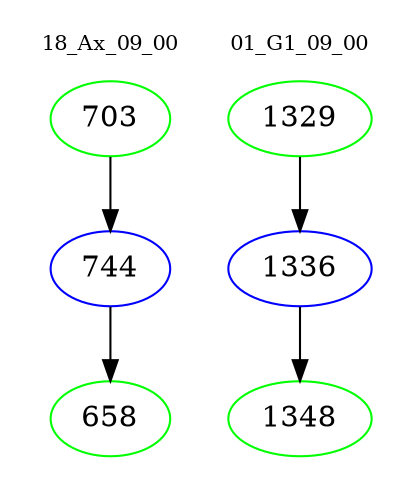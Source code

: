 digraph{
subgraph cluster_0 {
color = white
label = "18_Ax_09_00";
fontsize=10;
T0_703 [label="703", color="green"]
T0_703 -> T0_744 [color="black"]
T0_744 [label="744", color="blue"]
T0_744 -> T0_658 [color="black"]
T0_658 [label="658", color="green"]
}
subgraph cluster_1 {
color = white
label = "01_G1_09_00";
fontsize=10;
T1_1329 [label="1329", color="green"]
T1_1329 -> T1_1336 [color="black"]
T1_1336 [label="1336", color="blue"]
T1_1336 -> T1_1348 [color="black"]
T1_1348 [label="1348", color="green"]
}
}
